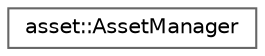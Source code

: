 digraph "Graphical Class Hierarchy"
{
 // LATEX_PDF_SIZE
  bgcolor="transparent";
  edge [fontname=Helvetica,fontsize=10,labelfontname=Helvetica,labelfontsize=10];
  node [fontname=Helvetica,fontsize=10,shape=box,height=0.2,width=0.4];
  rankdir="LR";
  Node0 [id="Node000000",label="asset::AssetManager",height=0.2,width=0.4,color="grey40", fillcolor="white", style="filled",URL="$classasset_1_1_asset_manager.html",tooltip="Manages embedded assets and provides runtime loading capabilities."];
}
